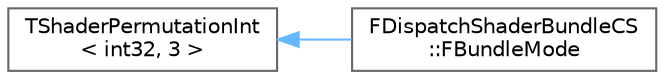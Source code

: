 digraph "Graphical Class Hierarchy"
{
 // INTERACTIVE_SVG=YES
 // LATEX_PDF_SIZE
  bgcolor="transparent";
  edge [fontname=Helvetica,fontsize=10,labelfontname=Helvetica,labelfontsize=10];
  node [fontname=Helvetica,fontsize=10,shape=box,height=0.2,width=0.4];
  rankdir="LR";
  Node0 [id="Node000000",label="TShaderPermutationInt\l\< int32, 3 \>",height=0.2,width=0.4,color="grey40", fillcolor="white", style="filled",URL="$d0/dba/structTShaderPermutationInt.html",tooltip=" "];
  Node0 -> Node1 [id="edge8394_Node000000_Node000001",dir="back",color="steelblue1",style="solid",tooltip=" "];
  Node1 [id="Node000001",label="FDispatchShaderBundleCS\l::FBundleMode",height=0.2,width=0.4,color="grey40", fillcolor="white", style="filled",URL="$d9/da5/classFDispatchShaderBundleCS_1_1FBundleMode.html",tooltip=" "];
}
